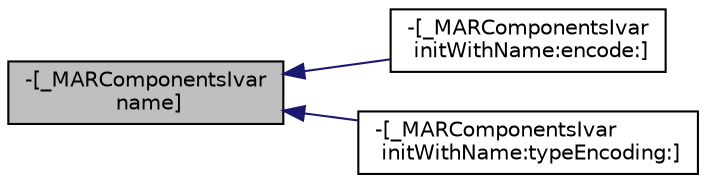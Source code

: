 digraph "-[_MARComponentsIvar name]"
{
  edge [fontname="Helvetica",fontsize="10",labelfontname="Helvetica",labelfontsize="10"];
  node [fontname="Helvetica",fontsize="10",shape=record];
  rankdir="LR";
  Node8 [label="-[_MARComponentsIvar\l name]",height=0.2,width=0.4,color="black", fillcolor="grey75", style="filled", fontcolor="black"];
  Node8 -> Node9 [dir="back",color="midnightblue",fontsize="10",style="solid",fontname="Helvetica"];
  Node9 [label="-[_MARComponentsIvar\l initWithName:encode:]",height=0.2,width=0.4,color="black", fillcolor="white", style="filled",URL="$interface___m_a_r_components_ivar.html#ac6e9bd2ac3da97f90cd00a54132f182f"];
  Node8 -> Node10 [dir="back",color="midnightblue",fontsize="10",style="solid",fontname="Helvetica"];
  Node10 [label="-[_MARComponentsIvar\l initWithName:typeEncoding:]",height=0.2,width=0.4,color="black", fillcolor="white", style="filled",URL="$interface___m_a_r_components_ivar.html#a191697e16f4a9d4c2aca202ce702b959"];
}
